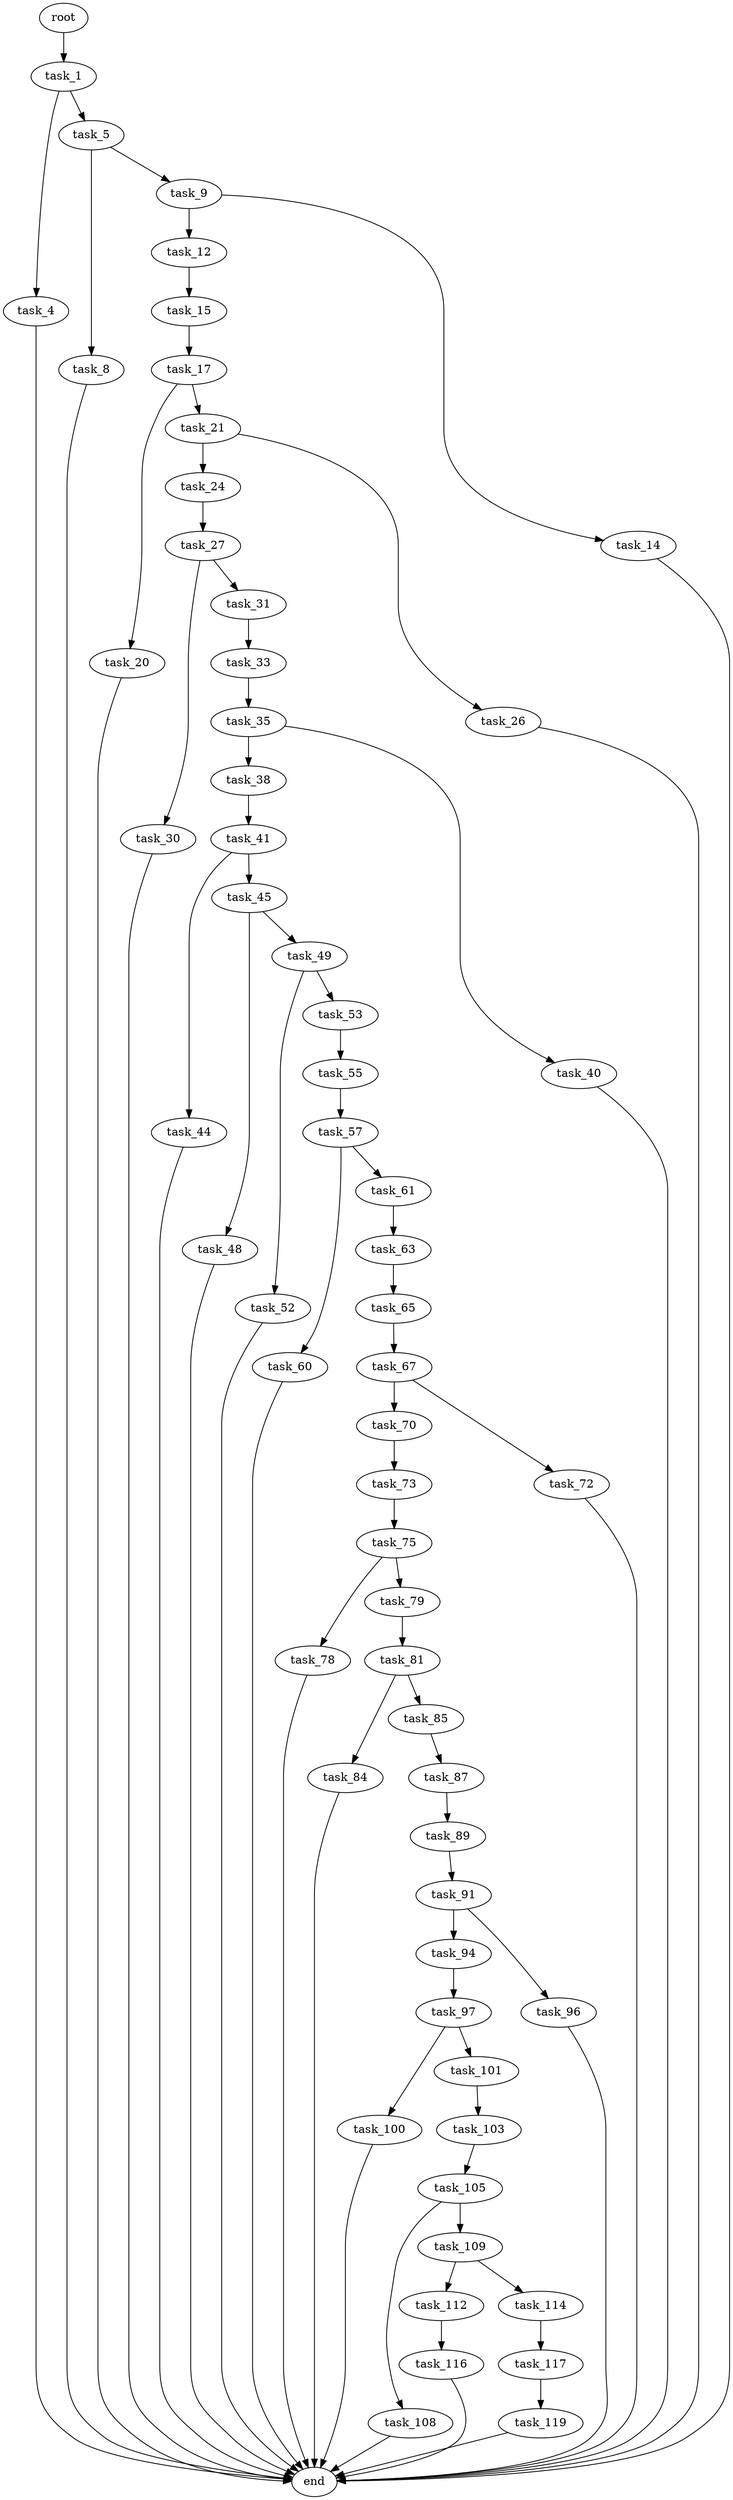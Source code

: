 digraph G {
  root [size="0.000000"];
  task_1 [size="66564842031.000000"];
  task_4 [size="5530871777.000000"];
  task_5 [size="368293445632.000000"];
  end [size="0.000000"];
  task_8 [size="11208111471.000000"];
  task_9 [size="448750552900.000000"];
  task_12 [size="18999995864.000000"];
  task_14 [size="164267522447.000000"];
  task_15 [size="134217728000.000000"];
  task_17 [size="1253628095.000000"];
  task_20 [size="36347897765.000000"];
  task_21 [size="13700924076.000000"];
  task_24 [size="22581741774.000000"];
  task_26 [size="99003224698.000000"];
  task_27 [size="35038447484.000000"];
  task_30 [size="188130063359.000000"];
  task_31 [size="7770195256.000000"];
  task_33 [size="8589934592.000000"];
  task_35 [size="28991029248.000000"];
  task_38 [size="13888182035.000000"];
  task_40 [size="197162850972.000000"];
  task_41 [size="549755813888.000000"];
  task_44 [size="6255527461.000000"];
  task_45 [size="8589934592.000000"];
  task_48 [size="120310285140.000000"];
  task_49 [size="292412880999.000000"];
  task_52 [size="1471170454.000000"];
  task_53 [size="377597230033.000000"];
  task_55 [size="8772518500.000000"];
  task_57 [size="100818165226.000000"];
  task_60 [size="7018631398.000000"];
  task_61 [size="47413022853.000000"];
  task_63 [size="42599576506.000000"];
  task_65 [size="8551493073.000000"];
  task_67 [size="462573325193.000000"];
  task_70 [size="8589934592.000000"];
  task_72 [size="1073741824000.000000"];
  task_73 [size="8589934592.000000"];
  task_75 [size="1741513591.000000"];
  task_78 [size="857115890794.000000"];
  task_79 [size="1173085684.000000"];
  task_81 [size="68719476736.000000"];
  task_84 [size="1073741824000.000000"];
  task_85 [size="73832544180.000000"];
  task_87 [size="29670026446.000000"];
  task_89 [size="49368061778.000000"];
  task_91 [size="368293445632.000000"];
  task_94 [size="549755813888.000000"];
  task_96 [size="134217728000.000000"];
  task_97 [size="1073741824000.000000"];
  task_100 [size="368293445632.000000"];
  task_101 [size="8589934592.000000"];
  task_103 [size="104041956803.000000"];
  task_105 [size="23847164828.000000"];
  task_108 [size="134217728000.000000"];
  task_109 [size="22549135424.000000"];
  task_112 [size="28991029248.000000"];
  task_114 [size="182492726309.000000"];
  task_116 [size="14795670808.000000"];
  task_117 [size="16277349050.000000"];
  task_119 [size="134217728000.000000"];

  root -> task_1 [size="1.000000"];
  task_1 -> task_4 [size="75497472.000000"];
  task_1 -> task_5 [size="75497472.000000"];
  task_4 -> end [size="1.000000"];
  task_5 -> task_8 [size="411041792.000000"];
  task_5 -> task_9 [size="411041792.000000"];
  task_8 -> end [size="1.000000"];
  task_9 -> task_12 [size="536870912.000000"];
  task_9 -> task_14 [size="536870912.000000"];
  task_12 -> task_15 [size="411041792.000000"];
  task_14 -> end [size="1.000000"];
  task_15 -> task_17 [size="209715200.000000"];
  task_17 -> task_20 [size="33554432.000000"];
  task_17 -> task_21 [size="33554432.000000"];
  task_20 -> end [size="1.000000"];
  task_21 -> task_24 [size="679477248.000000"];
  task_21 -> task_26 [size="679477248.000000"];
  task_24 -> task_27 [size="536870912.000000"];
  task_26 -> end [size="1.000000"];
  task_27 -> task_30 [size="838860800.000000"];
  task_27 -> task_31 [size="838860800.000000"];
  task_30 -> end [size="1.000000"];
  task_31 -> task_33 [size="134217728.000000"];
  task_33 -> task_35 [size="33554432.000000"];
  task_35 -> task_38 [size="75497472.000000"];
  task_35 -> task_40 [size="75497472.000000"];
  task_38 -> task_41 [size="411041792.000000"];
  task_40 -> end [size="1.000000"];
  task_41 -> task_44 [size="536870912.000000"];
  task_41 -> task_45 [size="536870912.000000"];
  task_44 -> end [size="1.000000"];
  task_45 -> task_48 [size="33554432.000000"];
  task_45 -> task_49 [size="33554432.000000"];
  task_48 -> end [size="1.000000"];
  task_49 -> task_52 [size="301989888.000000"];
  task_49 -> task_53 [size="301989888.000000"];
  task_52 -> end [size="1.000000"];
  task_53 -> task_55 [size="679477248.000000"];
  task_55 -> task_57 [size="536870912.000000"];
  task_57 -> task_60 [size="75497472.000000"];
  task_57 -> task_61 [size="75497472.000000"];
  task_60 -> end [size="1.000000"];
  task_61 -> task_63 [size="838860800.000000"];
  task_63 -> task_65 [size="33554432.000000"];
  task_65 -> task_67 [size="301989888.000000"];
  task_67 -> task_70 [size="301989888.000000"];
  task_67 -> task_72 [size="301989888.000000"];
  task_70 -> task_73 [size="33554432.000000"];
  task_72 -> end [size="1.000000"];
  task_73 -> task_75 [size="33554432.000000"];
  task_75 -> task_78 [size="33554432.000000"];
  task_75 -> task_79 [size="33554432.000000"];
  task_78 -> end [size="1.000000"];
  task_79 -> task_81 [size="33554432.000000"];
  task_81 -> task_84 [size="134217728.000000"];
  task_81 -> task_85 [size="134217728.000000"];
  task_84 -> end [size="1.000000"];
  task_85 -> task_87 [size="134217728.000000"];
  task_87 -> task_89 [size="536870912.000000"];
  task_89 -> task_91 [size="838860800.000000"];
  task_91 -> task_94 [size="411041792.000000"];
  task_91 -> task_96 [size="411041792.000000"];
  task_94 -> task_97 [size="536870912.000000"];
  task_96 -> end [size="1.000000"];
  task_97 -> task_100 [size="838860800.000000"];
  task_97 -> task_101 [size="838860800.000000"];
  task_100 -> end [size="1.000000"];
  task_101 -> task_103 [size="33554432.000000"];
  task_103 -> task_105 [size="209715200.000000"];
  task_105 -> task_108 [size="536870912.000000"];
  task_105 -> task_109 [size="536870912.000000"];
  task_108 -> end [size="1.000000"];
  task_109 -> task_112 [size="411041792.000000"];
  task_109 -> task_114 [size="411041792.000000"];
  task_112 -> task_116 [size="75497472.000000"];
  task_114 -> task_117 [size="209715200.000000"];
  task_116 -> end [size="1.000000"];
  task_117 -> task_119 [size="411041792.000000"];
  task_119 -> end [size="1.000000"];
}
